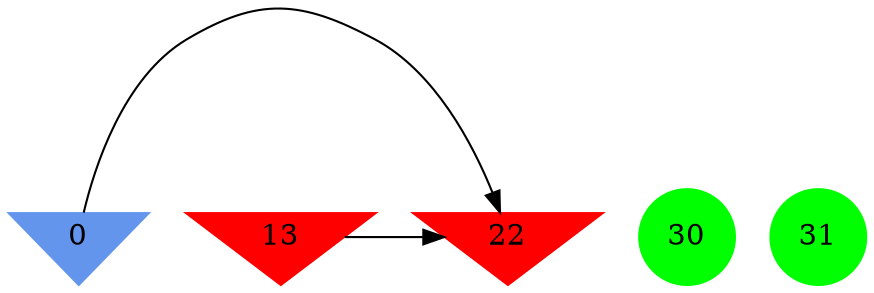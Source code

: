 digraph brain {
	ranksep=2.0;
	0 [shape=invtriangle,style=filled,color=cornflowerblue];
	13 [shape=invtriangle,style=filled,color=red];
	22 [shape=invtriangle,style=filled,color=red];
	30 [shape=circle,style=filled,color=green];
	31 [shape=circle,style=filled,color=green];
	13	->	22;
	0	->	22;
	{ rank=same; 0; 13; 22; }
	{ rank=same; }
	{ rank=same; 30; 31; }
}
